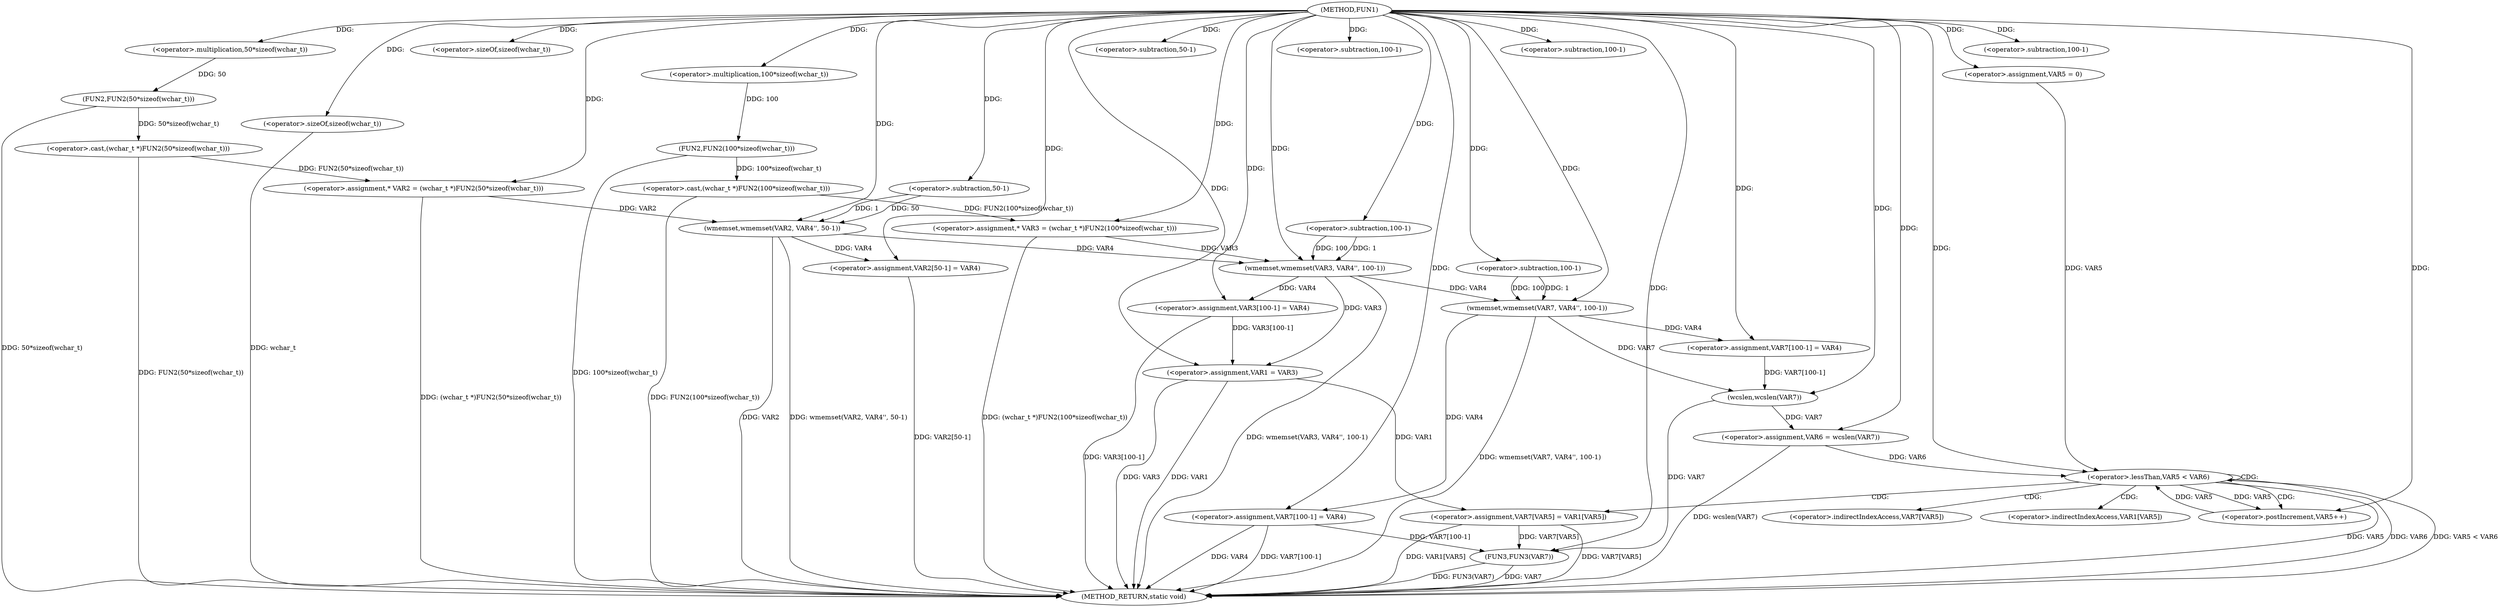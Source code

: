 digraph FUN1 {  
"1000100" [label = "(METHOD,FUN1)" ]
"1000199" [label = "(METHOD_RETURN,static void)" ]
"1000104" [label = "(<operator>.assignment,* VAR2 = (wchar_t *)FUN2(50*sizeof(wchar_t)))" ]
"1000106" [label = "(<operator>.cast,(wchar_t *)FUN2(50*sizeof(wchar_t)))" ]
"1000108" [label = "(FUN2,FUN2(50*sizeof(wchar_t)))" ]
"1000109" [label = "(<operator>.multiplication,50*sizeof(wchar_t))" ]
"1000111" [label = "(<operator>.sizeOf,sizeof(wchar_t))" ]
"1000114" [label = "(<operator>.assignment,* VAR3 = (wchar_t *)FUN2(100*sizeof(wchar_t)))" ]
"1000116" [label = "(<operator>.cast,(wchar_t *)FUN2(100*sizeof(wchar_t)))" ]
"1000118" [label = "(FUN2,FUN2(100*sizeof(wchar_t)))" ]
"1000119" [label = "(<operator>.multiplication,100*sizeof(wchar_t))" ]
"1000121" [label = "(<operator>.sizeOf,sizeof(wchar_t))" ]
"1000123" [label = "(wmemset,wmemset(VAR2, VAR4'', 50-1))" ]
"1000126" [label = "(<operator>.subtraction,50-1)" ]
"1000129" [label = "(<operator>.assignment,VAR2[50-1] = VAR4)" ]
"1000132" [label = "(<operator>.subtraction,50-1)" ]
"1000136" [label = "(wmemset,wmemset(VAR3, VAR4'', 100-1))" ]
"1000139" [label = "(<operator>.subtraction,100-1)" ]
"1000142" [label = "(<operator>.assignment,VAR3[100-1] = VAR4)" ]
"1000145" [label = "(<operator>.subtraction,100-1)" ]
"1000149" [label = "(<operator>.assignment,VAR1 = VAR3)" ]
"1000156" [label = "(wmemset,wmemset(VAR7, VAR4'', 100-1))" ]
"1000159" [label = "(<operator>.subtraction,100-1)" ]
"1000162" [label = "(<operator>.assignment,VAR7[100-1] = VAR4)" ]
"1000165" [label = "(<operator>.subtraction,100-1)" ]
"1000169" [label = "(<operator>.assignment,VAR6 = wcslen(VAR7))" ]
"1000171" [label = "(wcslen,wcslen(VAR7))" ]
"1000174" [label = "(<operator>.assignment,VAR5 = 0)" ]
"1000177" [label = "(<operator>.lessThan,VAR5 < VAR6)" ]
"1000180" [label = "(<operator>.postIncrement,VAR5++)" ]
"1000183" [label = "(<operator>.assignment,VAR7[VAR5] = VAR1[VAR5])" ]
"1000190" [label = "(<operator>.assignment,VAR7[100-1] = VAR4)" ]
"1000193" [label = "(<operator>.subtraction,100-1)" ]
"1000197" [label = "(FUN3,FUN3(VAR7))" ]
"1000184" [label = "(<operator>.indirectIndexAccess,VAR7[VAR5])" ]
"1000187" [label = "(<operator>.indirectIndexAccess,VAR1[VAR5])" ]
  "1000177" -> "1000199"  [ label = "DDG: VAR5"] 
  "1000129" -> "1000199"  [ label = "DDG: VAR2[50-1]"] 
  "1000106" -> "1000199"  [ label = "DDG: FUN2(50*sizeof(wchar_t))"] 
  "1000149" -> "1000199"  [ label = "DDG: VAR3"] 
  "1000183" -> "1000199"  [ label = "DDG: VAR7[VAR5]"] 
  "1000116" -> "1000199"  [ label = "DDG: FUN2(100*sizeof(wchar_t))"] 
  "1000197" -> "1000199"  [ label = "DDG: FUN3(VAR7)"] 
  "1000156" -> "1000199"  [ label = "DDG: wmemset(VAR7, VAR4'', 100-1)"] 
  "1000118" -> "1000199"  [ label = "DDG: 100*sizeof(wchar_t)"] 
  "1000190" -> "1000199"  [ label = "DDG: VAR4"] 
  "1000183" -> "1000199"  [ label = "DDG: VAR1[VAR5]"] 
  "1000177" -> "1000199"  [ label = "DDG: VAR6"] 
  "1000123" -> "1000199"  [ label = "DDG: wmemset(VAR2, VAR4'', 50-1)"] 
  "1000190" -> "1000199"  [ label = "DDG: VAR7[100-1]"] 
  "1000142" -> "1000199"  [ label = "DDG: VAR3[100-1]"] 
  "1000136" -> "1000199"  [ label = "DDG: wmemset(VAR3, VAR4'', 100-1)"] 
  "1000121" -> "1000199"  [ label = "DDG: wchar_t"] 
  "1000169" -> "1000199"  [ label = "DDG: wcslen(VAR7)"] 
  "1000177" -> "1000199"  [ label = "DDG: VAR5 < VAR6"] 
  "1000149" -> "1000199"  [ label = "DDG: VAR1"] 
  "1000114" -> "1000199"  [ label = "DDG: (wchar_t *)FUN2(100*sizeof(wchar_t))"] 
  "1000104" -> "1000199"  [ label = "DDG: (wchar_t *)FUN2(50*sizeof(wchar_t))"] 
  "1000108" -> "1000199"  [ label = "DDG: 50*sizeof(wchar_t)"] 
  "1000123" -> "1000199"  [ label = "DDG: VAR2"] 
  "1000197" -> "1000199"  [ label = "DDG: VAR7"] 
  "1000106" -> "1000104"  [ label = "DDG: FUN2(50*sizeof(wchar_t))"] 
  "1000100" -> "1000104"  [ label = "DDG: "] 
  "1000108" -> "1000106"  [ label = "DDG: 50*sizeof(wchar_t)"] 
  "1000109" -> "1000108"  [ label = "DDG: 50"] 
  "1000100" -> "1000109"  [ label = "DDG: "] 
  "1000100" -> "1000111"  [ label = "DDG: "] 
  "1000116" -> "1000114"  [ label = "DDG: FUN2(100*sizeof(wchar_t))"] 
  "1000100" -> "1000114"  [ label = "DDG: "] 
  "1000118" -> "1000116"  [ label = "DDG: 100*sizeof(wchar_t)"] 
  "1000119" -> "1000118"  [ label = "DDG: 100"] 
  "1000100" -> "1000119"  [ label = "DDG: "] 
  "1000100" -> "1000121"  [ label = "DDG: "] 
  "1000104" -> "1000123"  [ label = "DDG: VAR2"] 
  "1000100" -> "1000123"  [ label = "DDG: "] 
  "1000126" -> "1000123"  [ label = "DDG: 50"] 
  "1000126" -> "1000123"  [ label = "DDG: 1"] 
  "1000100" -> "1000126"  [ label = "DDG: "] 
  "1000123" -> "1000129"  [ label = "DDG: VAR4"] 
  "1000100" -> "1000129"  [ label = "DDG: "] 
  "1000100" -> "1000132"  [ label = "DDG: "] 
  "1000114" -> "1000136"  [ label = "DDG: VAR3"] 
  "1000100" -> "1000136"  [ label = "DDG: "] 
  "1000123" -> "1000136"  [ label = "DDG: VAR4"] 
  "1000139" -> "1000136"  [ label = "DDG: 100"] 
  "1000139" -> "1000136"  [ label = "DDG: 1"] 
  "1000100" -> "1000139"  [ label = "DDG: "] 
  "1000136" -> "1000142"  [ label = "DDG: VAR4"] 
  "1000100" -> "1000142"  [ label = "DDG: "] 
  "1000100" -> "1000145"  [ label = "DDG: "] 
  "1000142" -> "1000149"  [ label = "DDG: VAR3[100-1]"] 
  "1000136" -> "1000149"  [ label = "DDG: VAR3"] 
  "1000100" -> "1000149"  [ label = "DDG: "] 
  "1000100" -> "1000156"  [ label = "DDG: "] 
  "1000136" -> "1000156"  [ label = "DDG: VAR4"] 
  "1000159" -> "1000156"  [ label = "DDG: 100"] 
  "1000159" -> "1000156"  [ label = "DDG: 1"] 
  "1000100" -> "1000159"  [ label = "DDG: "] 
  "1000156" -> "1000162"  [ label = "DDG: VAR4"] 
  "1000100" -> "1000162"  [ label = "DDG: "] 
  "1000100" -> "1000165"  [ label = "DDG: "] 
  "1000171" -> "1000169"  [ label = "DDG: VAR7"] 
  "1000100" -> "1000169"  [ label = "DDG: "] 
  "1000156" -> "1000171"  [ label = "DDG: VAR7"] 
  "1000162" -> "1000171"  [ label = "DDG: VAR7[100-1]"] 
  "1000100" -> "1000171"  [ label = "DDG: "] 
  "1000100" -> "1000174"  [ label = "DDG: "] 
  "1000180" -> "1000177"  [ label = "DDG: VAR5"] 
  "1000174" -> "1000177"  [ label = "DDG: VAR5"] 
  "1000100" -> "1000177"  [ label = "DDG: "] 
  "1000169" -> "1000177"  [ label = "DDG: VAR6"] 
  "1000177" -> "1000180"  [ label = "DDG: VAR5"] 
  "1000100" -> "1000180"  [ label = "DDG: "] 
  "1000149" -> "1000183"  [ label = "DDG: VAR1"] 
  "1000100" -> "1000190"  [ label = "DDG: "] 
  "1000156" -> "1000190"  [ label = "DDG: VAR4"] 
  "1000100" -> "1000193"  [ label = "DDG: "] 
  "1000171" -> "1000197"  [ label = "DDG: VAR7"] 
  "1000183" -> "1000197"  [ label = "DDG: VAR7[VAR5]"] 
  "1000190" -> "1000197"  [ label = "DDG: VAR7[100-1]"] 
  "1000100" -> "1000197"  [ label = "DDG: "] 
  "1000177" -> "1000184"  [ label = "CDG: "] 
  "1000177" -> "1000180"  [ label = "CDG: "] 
  "1000177" -> "1000177"  [ label = "CDG: "] 
  "1000177" -> "1000183"  [ label = "CDG: "] 
  "1000177" -> "1000187"  [ label = "CDG: "] 
}
